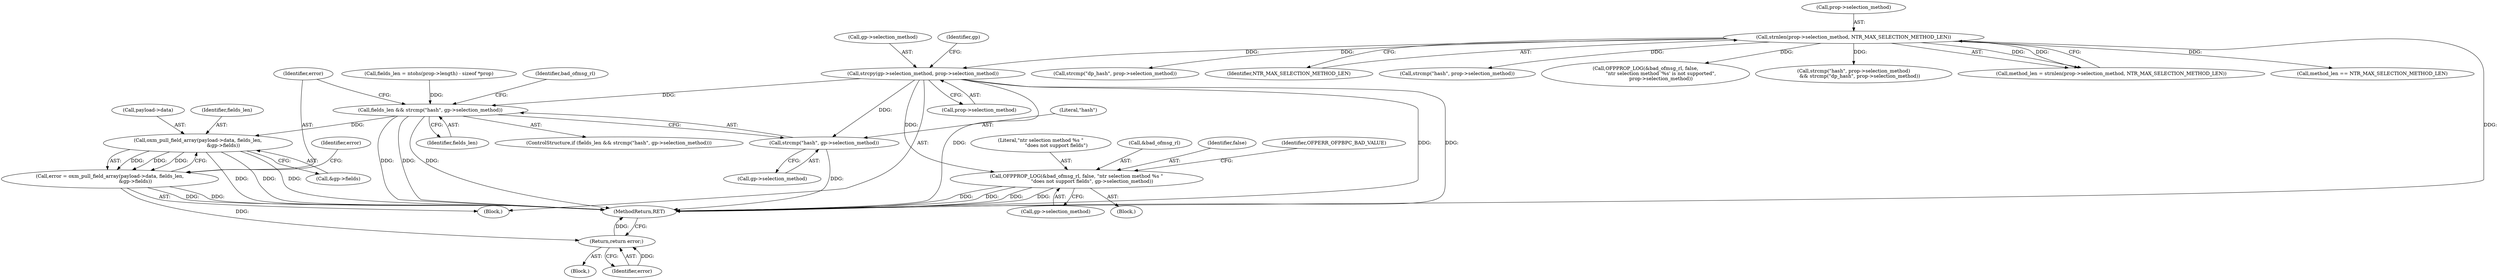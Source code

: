 digraph "0_ovs_4af6da3b275b764b1afe194df6499b33d2bf4cde@API" {
"1000215" [label="(Call,strcpy(gp->selection_method, prop->selection_method))"];
"1000175" [label="(Call,strnlen(prop->selection_method, NTR_MAX_SELECTION_METHOD_LEN))"];
"1000246" [label="(Call,fields_len && strcmp(\"hash\", gp->selection_method))"];
"1000266" [label="(Call,oxm_pull_field_array(payload->data, fields_len,\n                                 &gp->fields))"];
"1000264" [label="(Call,error = oxm_pull_field_array(payload->data, fields_len,\n                                 &gp->fields))"];
"1000283" [label="(Return,return error;)"];
"1000248" [label="(Call,strcmp(\"hash\", gp->selection_method))"];
"1000254" [label="(Call,OFPPROP_LOG(&bad_ofmsg_rl, false, \"ntr selection method %s \"\n                    \"does not support fields\", gp->selection_method))"];
"1000249" [label="(Literal,\"hash\")"];
"1000265" [label="(Identifier,error)"];
"1000247" [label="(Identifier,fields_len)"];
"1000283" [label="(Return,return error;)"];
"1000277" [label="(Block,)"];
"1000219" [label="(Call,prop->selection_method)"];
"1000106" [label="(Block,)"];
"1000199" [label="(Call,strcmp(\"dp_hash\", prop->selection_method))"];
"1000267" [label="(Call,payload->data)"];
"1000179" [label="(Identifier,NTR_MAX_SELECTION_METHOD_LEN)"];
"1000235" [label="(Call,fields_len = ntohs(prop->length) - sizeof *prop)"];
"1000264" [label="(Call,error = oxm_pull_field_array(payload->data, fields_len,\n                                 &gp->fields))"];
"1000194" [label="(Call,strcmp(\"hash\", prop->selection_method))"];
"1000266" [label="(Call,oxm_pull_field_array(payload->data, fields_len,\n                                 &gp->fields))"];
"1000270" [label="(Identifier,fields_len)"];
"1000205" [label="(Call,OFPPROP_LOG(&bad_ofmsg_rl, false,\n                    \"ntr selection method '%s' is not supported\",\n                    prop->selection_method))"];
"1000256" [label="(Identifier,bad_ofmsg_rl)"];
"1000253" [label="(Block,)"];
"1000284" [label="(Identifier,error)"];
"1000258" [label="(Literal,\"ntr selection method %s \"\n                    \"does not support fields\")"];
"1000193" [label="(Call,strcmp(\"hash\", prop->selection_method)\n        && strcmp(\"dp_hash\", prop->selection_method))"];
"1000276" [label="(Identifier,error)"];
"1000255" [label="(Call,&bad_ofmsg_rl)"];
"1000173" [label="(Call,method_len = strnlen(prop->selection_method, NTR_MAX_SELECTION_METHOD_LEN))"];
"1000254" [label="(Call,OFPPROP_LOG(&bad_ofmsg_rl, false, \"ntr selection method %s \"\n                    \"does not support fields\", gp->selection_method))"];
"1000176" [label="(Call,prop->selection_method)"];
"1000257" [label="(Identifier,false)"];
"1000263" [label="(Identifier,OFPERR_OFPBPC_BAD_VALUE)"];
"1000216" [label="(Call,gp->selection_method)"];
"1000246" [label="(Call,fields_len && strcmp(\"hash\", gp->selection_method))"];
"1000287" [label="(MethodReturn,RET)"];
"1000224" [label="(Identifier,gp)"];
"1000175" [label="(Call,strnlen(prop->selection_method, NTR_MAX_SELECTION_METHOD_LEN))"];
"1000259" [label="(Call,gp->selection_method)"];
"1000181" [label="(Call,method_len == NTR_MAX_SELECTION_METHOD_LEN)"];
"1000271" [label="(Call,&gp->fields)"];
"1000245" [label="(ControlStructure,if (fields_len && strcmp(\"hash\", gp->selection_method)))"];
"1000250" [label="(Call,gp->selection_method)"];
"1000248" [label="(Call,strcmp(\"hash\", gp->selection_method))"];
"1000215" [label="(Call,strcpy(gp->selection_method, prop->selection_method))"];
"1000215" -> "1000106"  [label="AST: "];
"1000215" -> "1000219"  [label="CFG: "];
"1000216" -> "1000215"  [label="AST: "];
"1000219" -> "1000215"  [label="AST: "];
"1000224" -> "1000215"  [label="CFG: "];
"1000215" -> "1000287"  [label="DDG: "];
"1000215" -> "1000287"  [label="DDG: "];
"1000215" -> "1000287"  [label="DDG: "];
"1000175" -> "1000215"  [label="DDG: "];
"1000215" -> "1000246"  [label="DDG: "];
"1000215" -> "1000248"  [label="DDG: "];
"1000215" -> "1000254"  [label="DDG: "];
"1000175" -> "1000173"  [label="AST: "];
"1000175" -> "1000179"  [label="CFG: "];
"1000176" -> "1000175"  [label="AST: "];
"1000179" -> "1000175"  [label="AST: "];
"1000173" -> "1000175"  [label="CFG: "];
"1000175" -> "1000287"  [label="DDG: "];
"1000175" -> "1000173"  [label="DDG: "];
"1000175" -> "1000173"  [label="DDG: "];
"1000175" -> "1000181"  [label="DDG: "];
"1000175" -> "1000193"  [label="DDG: "];
"1000175" -> "1000194"  [label="DDG: "];
"1000175" -> "1000199"  [label="DDG: "];
"1000175" -> "1000205"  [label="DDG: "];
"1000246" -> "1000245"  [label="AST: "];
"1000246" -> "1000247"  [label="CFG: "];
"1000246" -> "1000248"  [label="CFG: "];
"1000247" -> "1000246"  [label="AST: "];
"1000248" -> "1000246"  [label="AST: "];
"1000256" -> "1000246"  [label="CFG: "];
"1000265" -> "1000246"  [label="CFG: "];
"1000246" -> "1000287"  [label="DDG: "];
"1000246" -> "1000287"  [label="DDG: "];
"1000246" -> "1000287"  [label="DDG: "];
"1000235" -> "1000246"  [label="DDG: "];
"1000246" -> "1000266"  [label="DDG: "];
"1000266" -> "1000264"  [label="AST: "];
"1000266" -> "1000271"  [label="CFG: "];
"1000267" -> "1000266"  [label="AST: "];
"1000270" -> "1000266"  [label="AST: "];
"1000271" -> "1000266"  [label="AST: "];
"1000264" -> "1000266"  [label="CFG: "];
"1000266" -> "1000287"  [label="DDG: "];
"1000266" -> "1000287"  [label="DDG: "];
"1000266" -> "1000287"  [label="DDG: "];
"1000266" -> "1000264"  [label="DDG: "];
"1000266" -> "1000264"  [label="DDG: "];
"1000266" -> "1000264"  [label="DDG: "];
"1000264" -> "1000106"  [label="AST: "];
"1000265" -> "1000264"  [label="AST: "];
"1000276" -> "1000264"  [label="CFG: "];
"1000264" -> "1000287"  [label="DDG: "];
"1000264" -> "1000287"  [label="DDG: "];
"1000264" -> "1000283"  [label="DDG: "];
"1000283" -> "1000277"  [label="AST: "];
"1000283" -> "1000284"  [label="CFG: "];
"1000284" -> "1000283"  [label="AST: "];
"1000287" -> "1000283"  [label="CFG: "];
"1000283" -> "1000287"  [label="DDG: "];
"1000284" -> "1000283"  [label="DDG: "];
"1000248" -> "1000250"  [label="CFG: "];
"1000249" -> "1000248"  [label="AST: "];
"1000250" -> "1000248"  [label="AST: "];
"1000248" -> "1000287"  [label="DDG: "];
"1000254" -> "1000253"  [label="AST: "];
"1000254" -> "1000259"  [label="CFG: "];
"1000255" -> "1000254"  [label="AST: "];
"1000257" -> "1000254"  [label="AST: "];
"1000258" -> "1000254"  [label="AST: "];
"1000259" -> "1000254"  [label="AST: "];
"1000263" -> "1000254"  [label="CFG: "];
"1000254" -> "1000287"  [label="DDG: "];
"1000254" -> "1000287"  [label="DDG: "];
"1000254" -> "1000287"  [label="DDG: "];
"1000254" -> "1000287"  [label="DDG: "];
}
